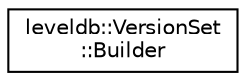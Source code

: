 digraph "Graphical Class Hierarchy"
{
 // LATEX_PDF_SIZE
  edge [fontname="Helvetica",fontsize="10",labelfontname="Helvetica",labelfontsize="10"];
  node [fontname="Helvetica",fontsize="10",shape=record];
  rankdir="LR";
  Node0 [label="leveldb::VersionSet\l::Builder",height=0.2,width=0.4,color="black", fillcolor="white", style="filled",URL="$classleveldb_1_1_version_set_1_1_builder.html",tooltip=" "];
}
